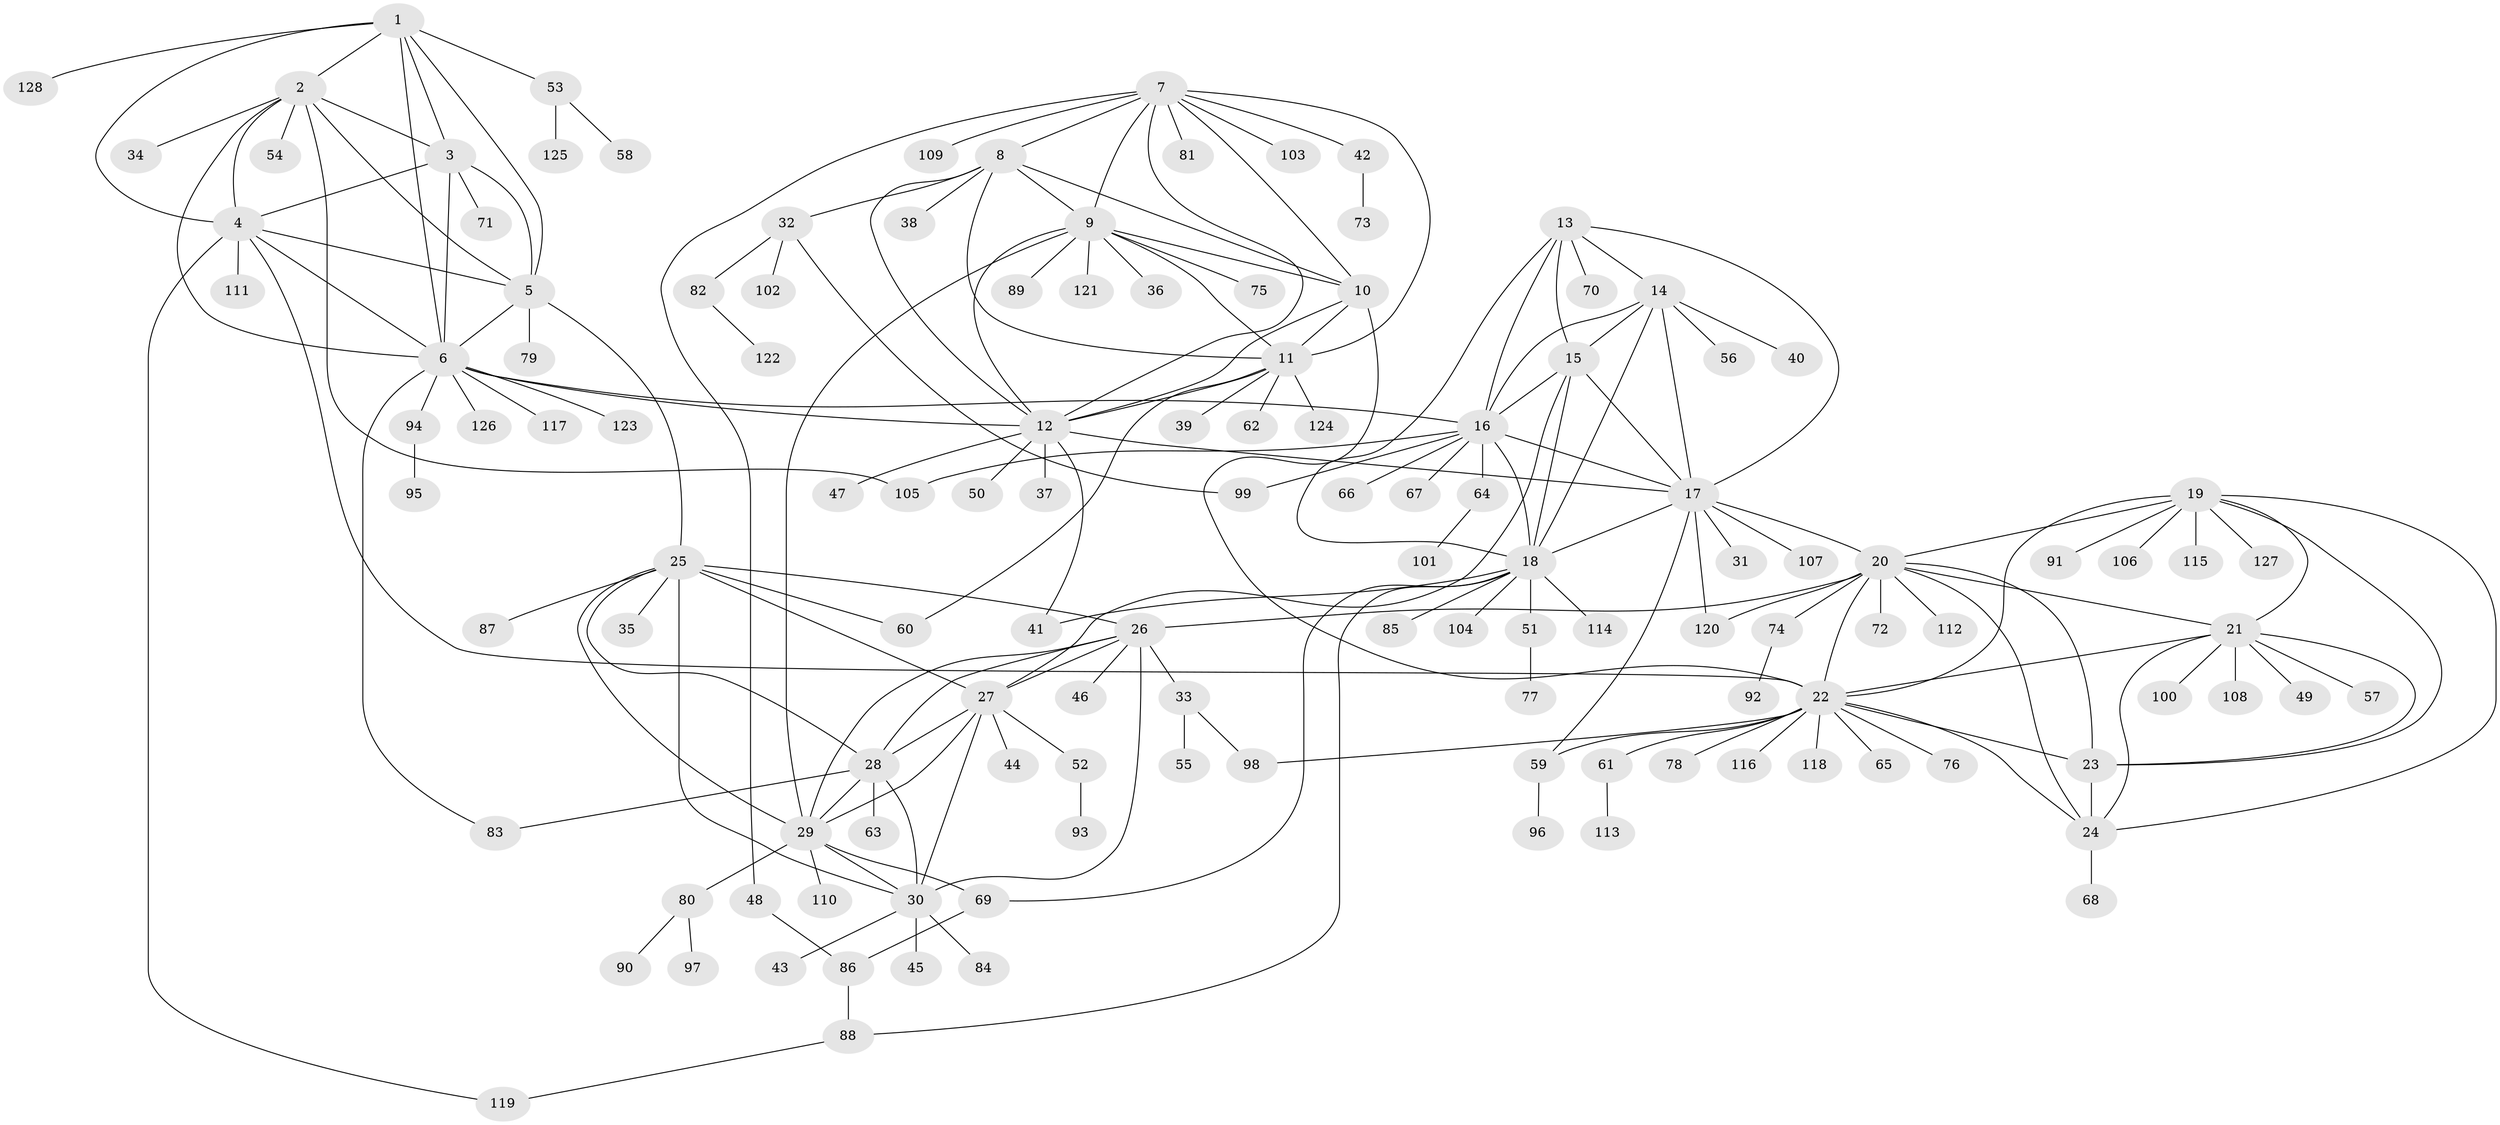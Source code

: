 // coarse degree distribution, {7: 0.038834951456310676, 6: 0.02912621359223301, 8: 0.038834951456310676, 12: 0.009708737864077669, 10: 0.02912621359223301, 9: 0.038834951456310676, 11: 0.02912621359223301, 5: 0.02912621359223301, 15: 0.009708737864077669, 1: 0.6116504854368932, 3: 0.038834951456310676, 2: 0.08737864077669903, 4: 0.009708737864077669}
// Generated by graph-tools (version 1.1) at 2025/24/03/03/25 07:24:10]
// undirected, 128 vertices, 195 edges
graph export_dot {
graph [start="1"]
  node [color=gray90,style=filled];
  1;
  2;
  3;
  4;
  5;
  6;
  7;
  8;
  9;
  10;
  11;
  12;
  13;
  14;
  15;
  16;
  17;
  18;
  19;
  20;
  21;
  22;
  23;
  24;
  25;
  26;
  27;
  28;
  29;
  30;
  31;
  32;
  33;
  34;
  35;
  36;
  37;
  38;
  39;
  40;
  41;
  42;
  43;
  44;
  45;
  46;
  47;
  48;
  49;
  50;
  51;
  52;
  53;
  54;
  55;
  56;
  57;
  58;
  59;
  60;
  61;
  62;
  63;
  64;
  65;
  66;
  67;
  68;
  69;
  70;
  71;
  72;
  73;
  74;
  75;
  76;
  77;
  78;
  79;
  80;
  81;
  82;
  83;
  84;
  85;
  86;
  87;
  88;
  89;
  90;
  91;
  92;
  93;
  94;
  95;
  96;
  97;
  98;
  99;
  100;
  101;
  102;
  103;
  104;
  105;
  106;
  107;
  108;
  109;
  110;
  111;
  112;
  113;
  114;
  115;
  116;
  117;
  118;
  119;
  120;
  121;
  122;
  123;
  124;
  125;
  126;
  127;
  128;
  1 -- 2;
  1 -- 3;
  1 -- 4;
  1 -- 5;
  1 -- 6;
  1 -- 53;
  1 -- 128;
  2 -- 3;
  2 -- 4;
  2 -- 5;
  2 -- 6;
  2 -- 34;
  2 -- 54;
  2 -- 105;
  3 -- 4;
  3 -- 5;
  3 -- 6;
  3 -- 71;
  4 -- 5;
  4 -- 6;
  4 -- 22;
  4 -- 111;
  4 -- 119;
  5 -- 6;
  5 -- 25;
  5 -- 79;
  6 -- 12;
  6 -- 16;
  6 -- 83;
  6 -- 94;
  6 -- 117;
  6 -- 123;
  6 -- 126;
  7 -- 8;
  7 -- 9;
  7 -- 10;
  7 -- 11;
  7 -- 12;
  7 -- 42;
  7 -- 48;
  7 -- 81;
  7 -- 103;
  7 -- 109;
  8 -- 9;
  8 -- 10;
  8 -- 11;
  8 -- 12;
  8 -- 32;
  8 -- 38;
  9 -- 10;
  9 -- 11;
  9 -- 12;
  9 -- 29;
  9 -- 36;
  9 -- 75;
  9 -- 89;
  9 -- 121;
  10 -- 11;
  10 -- 12;
  10 -- 22;
  11 -- 12;
  11 -- 39;
  11 -- 60;
  11 -- 62;
  11 -- 124;
  12 -- 17;
  12 -- 37;
  12 -- 41;
  12 -- 47;
  12 -- 50;
  13 -- 14;
  13 -- 15;
  13 -- 16;
  13 -- 17;
  13 -- 18;
  13 -- 70;
  14 -- 15;
  14 -- 16;
  14 -- 17;
  14 -- 18;
  14 -- 40;
  14 -- 56;
  15 -- 16;
  15 -- 17;
  15 -- 18;
  15 -- 27;
  16 -- 17;
  16 -- 18;
  16 -- 64;
  16 -- 66;
  16 -- 67;
  16 -- 99;
  16 -- 105;
  17 -- 18;
  17 -- 20;
  17 -- 31;
  17 -- 59;
  17 -- 107;
  17 -- 120;
  18 -- 41;
  18 -- 51;
  18 -- 69;
  18 -- 85;
  18 -- 88;
  18 -- 104;
  18 -- 114;
  19 -- 20;
  19 -- 21;
  19 -- 22;
  19 -- 23;
  19 -- 24;
  19 -- 91;
  19 -- 106;
  19 -- 115;
  19 -- 127;
  20 -- 21;
  20 -- 22;
  20 -- 23;
  20 -- 24;
  20 -- 26;
  20 -- 72;
  20 -- 74;
  20 -- 112;
  20 -- 120;
  21 -- 22;
  21 -- 23;
  21 -- 24;
  21 -- 49;
  21 -- 57;
  21 -- 100;
  21 -- 108;
  22 -- 23;
  22 -- 24;
  22 -- 59;
  22 -- 61;
  22 -- 65;
  22 -- 76;
  22 -- 78;
  22 -- 98;
  22 -- 116;
  22 -- 118;
  23 -- 24;
  24 -- 68;
  25 -- 26;
  25 -- 27;
  25 -- 28;
  25 -- 29;
  25 -- 30;
  25 -- 35;
  25 -- 60;
  25 -- 87;
  26 -- 27;
  26 -- 28;
  26 -- 29;
  26 -- 30;
  26 -- 33;
  26 -- 46;
  27 -- 28;
  27 -- 29;
  27 -- 30;
  27 -- 44;
  27 -- 52;
  28 -- 29;
  28 -- 30;
  28 -- 63;
  28 -- 83;
  29 -- 30;
  29 -- 69;
  29 -- 80;
  29 -- 110;
  30 -- 43;
  30 -- 45;
  30 -- 84;
  32 -- 82;
  32 -- 99;
  32 -- 102;
  33 -- 55;
  33 -- 98;
  42 -- 73;
  48 -- 86;
  51 -- 77;
  52 -- 93;
  53 -- 58;
  53 -- 125;
  59 -- 96;
  61 -- 113;
  64 -- 101;
  69 -- 86;
  74 -- 92;
  80 -- 90;
  80 -- 97;
  82 -- 122;
  86 -- 88;
  88 -- 119;
  94 -- 95;
}
